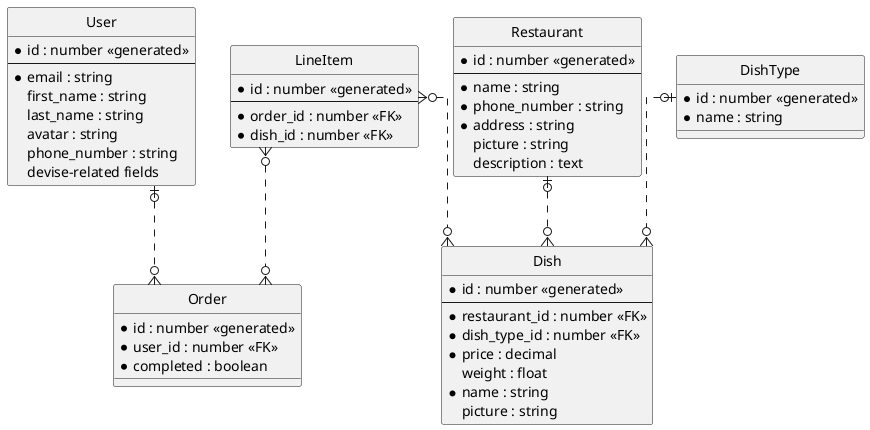 @startuml

' hide the spot
hide circle

' avoid problems with angled crows feet
skinparam linetype ortho

entity User {
	* id : number <<generated>>
	--
	* email : string
	first_name : string
	last_name : string
	avatar : string
	phone_number : string
	devise-related fields
}

entity Restaurant {
	* id : number <<generated>>
	--
	* name : string
	* phone_number : string
	* address : string
	picture : string
	description : text
}

entity Dish {
	* id : number <<generated>>
	--
	* restaurant_id : number <<FK>>
	* dish_type_id : number <<FK>>
	* price : decimal
	weight : float
	* name : string
	picture : string
}

entity DishType {
	* id : number <<generated>>
	* name : string
}

entity Order {
	* id : number <<generated>>
	* user_id : number <<FK>>
	* completed : boolean
}

entity LineItem {
	* id : number <<generated>>
	--
	* order_id : number <<FK>>
	* dish_id : number <<FK>>
}

Restaurant |o..o{ Dish
DishType |o..o{ Dish
User |o..o{ Order
LineItem }o..o{ Order
LineItem }o..o{ Dish
		
@enduml
